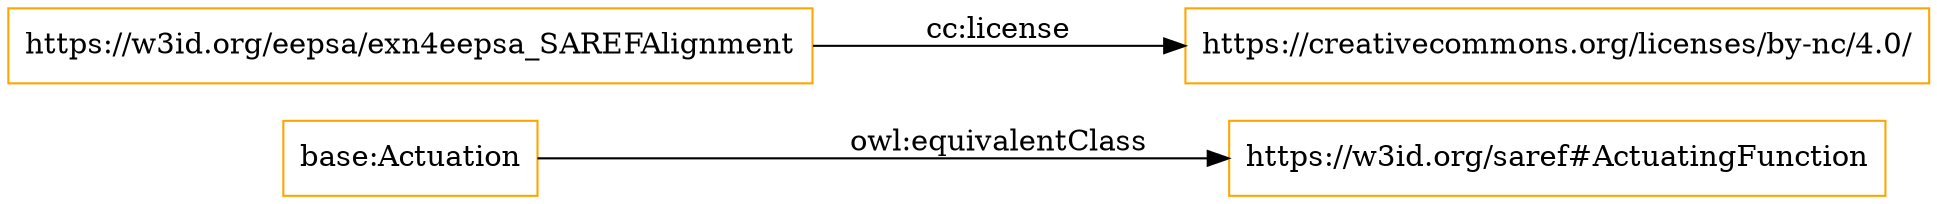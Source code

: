 digraph ar2dtool_diagram { 
rankdir=LR;
size="1501"
node [shape = rectangle, color="orange"]; "https://w3id.org/saref#ActuatingFunction" "base:Actuation" ; /*classes style*/
	"https://w3id.org/eepsa/exn4eepsa_SAREFAlignment" -> "https://creativecommons.org/licenses/by-nc/4.0/" [ label = "cc:license" ];
	"base:Actuation" -> "https://w3id.org/saref#ActuatingFunction" [ label = "owl:equivalentClass" ];

}
